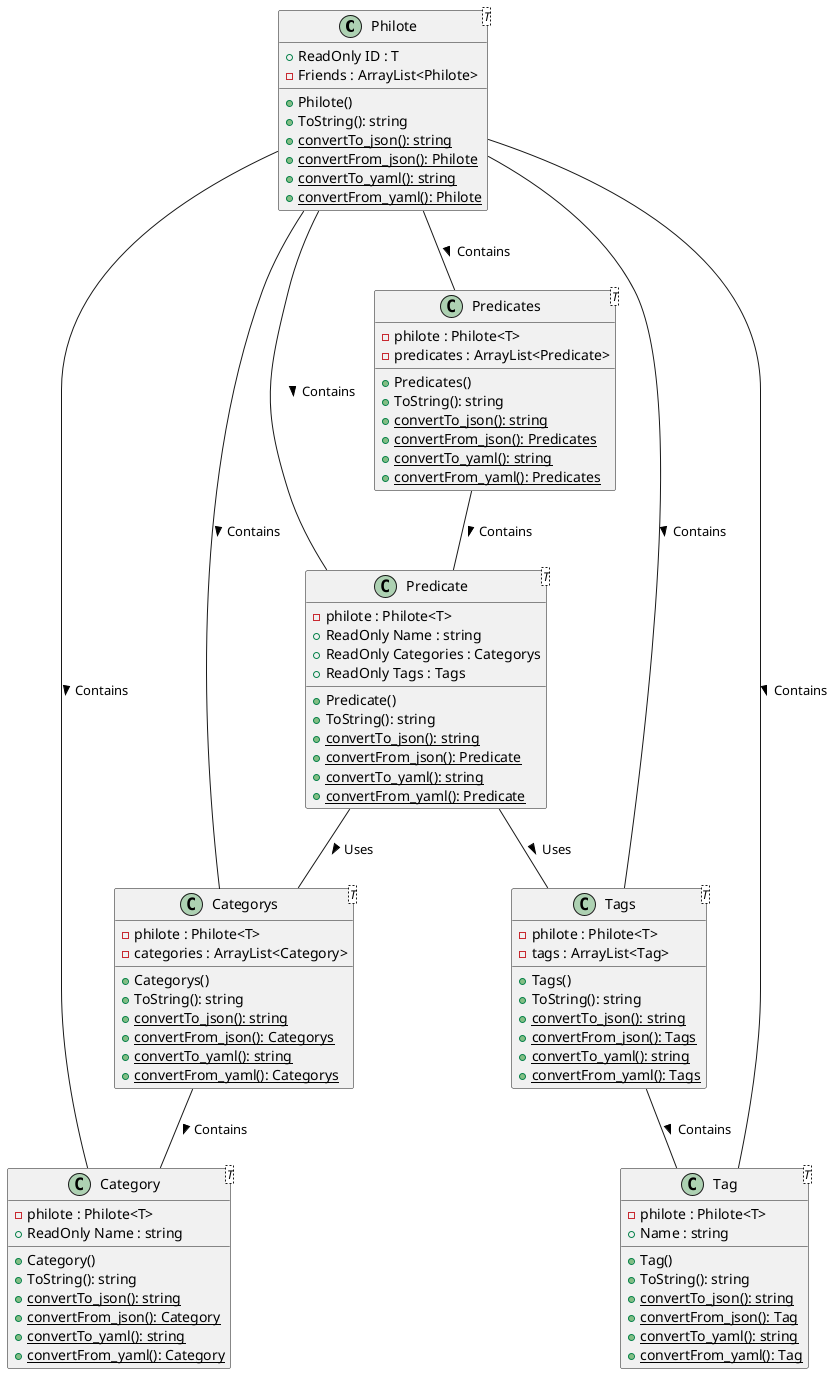 @startuml

!define ArrayList(x) List<x>

class Philote<T> {
  + ReadOnly ID : T
  - Friends : ArrayList<Philote>
  + Philote()
  + ToString(): string
  + {static} convertTo_json(): string
  + {static} convertFrom_json(): Philote
  + {static} convertTo_yaml(): string
  + {static} convertFrom_yaml(): Philote
}

class Category<T> {
  - philote : Philote<T>
  + ReadOnly Name : string
  + Category()
  + ToString(): string
  + {static} convertTo_json(): string
  + {static} convertFrom_json(): Category
  + {static} convertTo_yaml(): string
  + {static} convertFrom_yaml(): Category
}

class Categorys<T> {
  - philote : Philote<T>
  - categories : ArrayList<Category>
  + Categorys()
  + ToString(): string
  + {static} convertTo_json(): string
  + {static} convertFrom_json(): Categorys
  + {static} convertTo_yaml(): string
  + {static} convertFrom_yaml(): Categorys
}

class Tag<T> {
  - philote : Philote<T>
  + Name : string
  + Tag()
  + ToString(): string
  + {static} convertTo_json(): string
  + {static} convertFrom_json(): Tag
  + {static} convertTo_yaml(): string
  + {static} convertFrom_yaml(): Tag
}

class Tags<T> {
  - philote : Philote<T>
  - tags : ArrayList<Tag>
  + Tags()
  + ToString(): string
  + {static} convertTo_json(): string
  + {static} convertFrom_json(): Tags
  + {static} convertTo_yaml(): string
  + {static} convertFrom_yaml(): Tags
}

class Predicate<T> {
  - philote : Philote<T>
  + ReadOnly Name : string
  + ReadOnly Categories : Categorys
  + ReadOnly Tags : Tags
  + Predicate()
  + ToString(): string
  + {static} convertTo_json(): string
  + {static} convertFrom_json(): Predicate
  + {static} convertTo_yaml(): string
  + {static} convertFrom_yaml(): Predicate
}

class Predicates<T> {
  - philote : Philote<T>
  - predicates : ArrayList<Predicate>
  + Predicates()
  + ToString(): string
  + {static} convertTo_json(): string
  + {static} convertFrom_json(): Predicates
  + {static} convertTo_yaml(): string
  + {static} convertFrom_yaml(): Predicates
}

Philote -- Category : Contains >
Philote -- Categorys : Contains >
Philote -- Tag : Contains >
Philote -- Tags : Contains >
Philote -- Predicate : Contains >
Philote -- Predicates : Contains >

Categorys -- Category : Contains >
Tags -- Tag : Contains >
Predicates -- Predicate : Contains >
Predicate -- Categorys : Uses >
Predicate -- Tags : Uses >

@enduml
